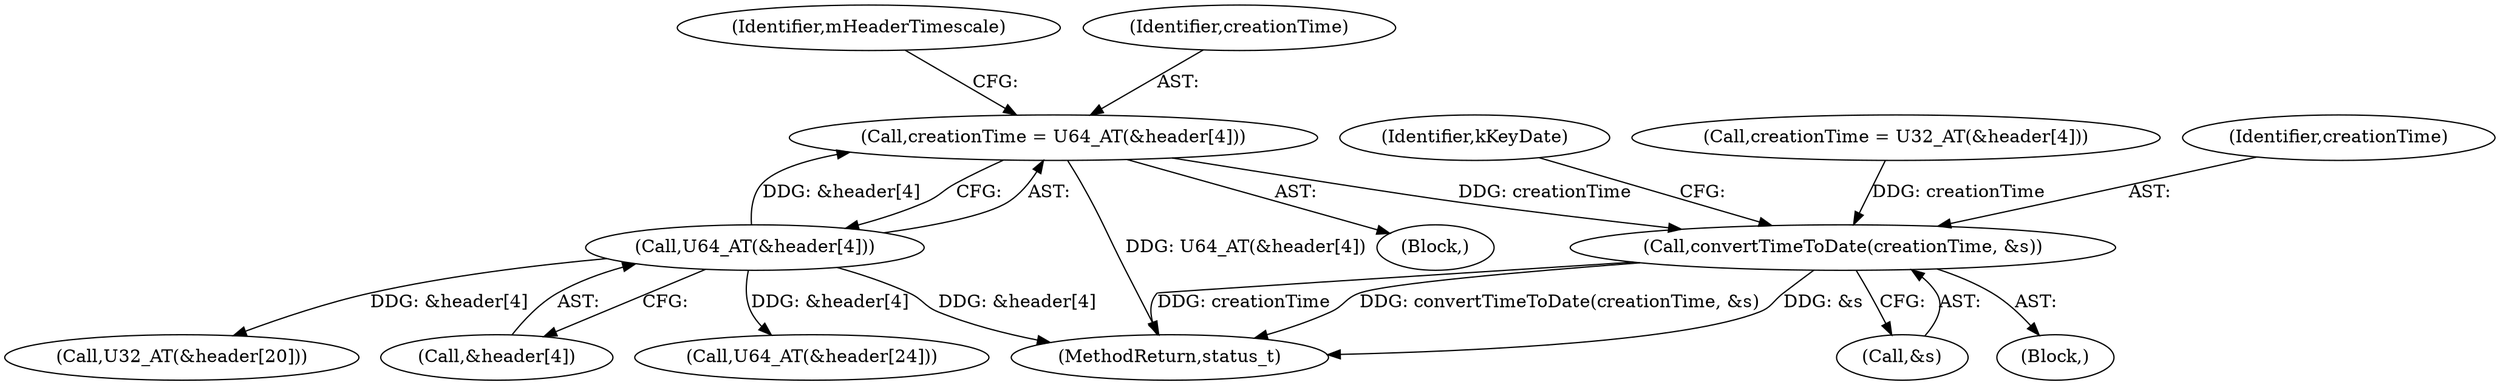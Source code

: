 digraph "0_Android_463a6f807e187828442949d1924e143cf07778c6@API" {
"1002376" [label="(Call,creationTime = U64_AT(&header[4]))"];
"1002378" [label="(Call,U64_AT(&header[4]))"];
"1002463" [label="(Call,convertTimeToDate(creationTime, &s))"];
"1002384" [label="(Identifier,mHeaderTimescale)"];
"1002392" [label="(Call,U64_AT(&header[24]))"];
"1002375" [label="(Block,)"];
"1002377" [label="(Identifier,creationTime)"];
"1002468" [label="(Identifier,kKeyDate)"];
"1002918" [label="(MethodReturn,status_t)"];
"1002385" [label="(Call,U32_AT(&header[20]))"];
"1002417" [label="(Call,creationTime = U32_AT(&header[4]))"];
"1002464" [label="(Identifier,creationTime)"];
"1002463" [label="(Call,convertTimeToDate(creationTime, &s))"];
"1002379" [label="(Call,&header[4])"];
"1002465" [label="(Call,&s)"];
"1002376" [label="(Call,creationTime = U64_AT(&header[4]))"];
"1002337" [label="(Block,)"];
"1002378" [label="(Call,U64_AT(&header[4]))"];
"1002376" -> "1002375"  [label="AST: "];
"1002376" -> "1002378"  [label="CFG: "];
"1002377" -> "1002376"  [label="AST: "];
"1002378" -> "1002376"  [label="AST: "];
"1002384" -> "1002376"  [label="CFG: "];
"1002376" -> "1002918"  [label="DDG: U64_AT(&header[4])"];
"1002378" -> "1002376"  [label="DDG: &header[4]"];
"1002376" -> "1002463"  [label="DDG: creationTime"];
"1002378" -> "1002379"  [label="CFG: "];
"1002379" -> "1002378"  [label="AST: "];
"1002378" -> "1002918"  [label="DDG: &header[4]"];
"1002378" -> "1002385"  [label="DDG: &header[4]"];
"1002378" -> "1002392"  [label="DDG: &header[4]"];
"1002463" -> "1002337"  [label="AST: "];
"1002463" -> "1002465"  [label="CFG: "];
"1002464" -> "1002463"  [label="AST: "];
"1002465" -> "1002463"  [label="AST: "];
"1002468" -> "1002463"  [label="CFG: "];
"1002463" -> "1002918"  [label="DDG: creationTime"];
"1002463" -> "1002918"  [label="DDG: convertTimeToDate(creationTime, &s)"];
"1002463" -> "1002918"  [label="DDG: &s"];
"1002417" -> "1002463"  [label="DDG: creationTime"];
}
